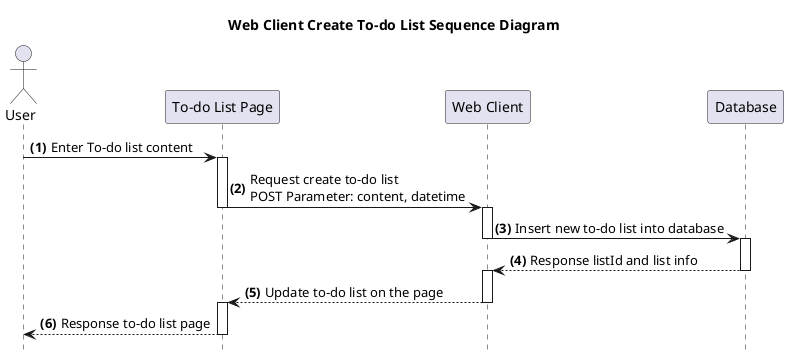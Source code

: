 @startuml Web Client Create To-do List
title **Web Client Create To-do List** Sequence Diagram
hide footbox
Actor User
autonumber "<b>(0)"
User -> "To-do List Page" ++: Enter To-do list content
"To-do List Page" -> "Web Client" --++: Request create to-do list\nPOST Parameter: content, datetime
"Web Client" -> "Database" --++: Insert new to-do list into database
"Database" --> "Web Client" --++: Response listId and list info
"Web Client" --> "To-do List Page" --++: Update to-do list on the page
"To-do List Page" --> "User" --: Response to-do list page
@enduml
